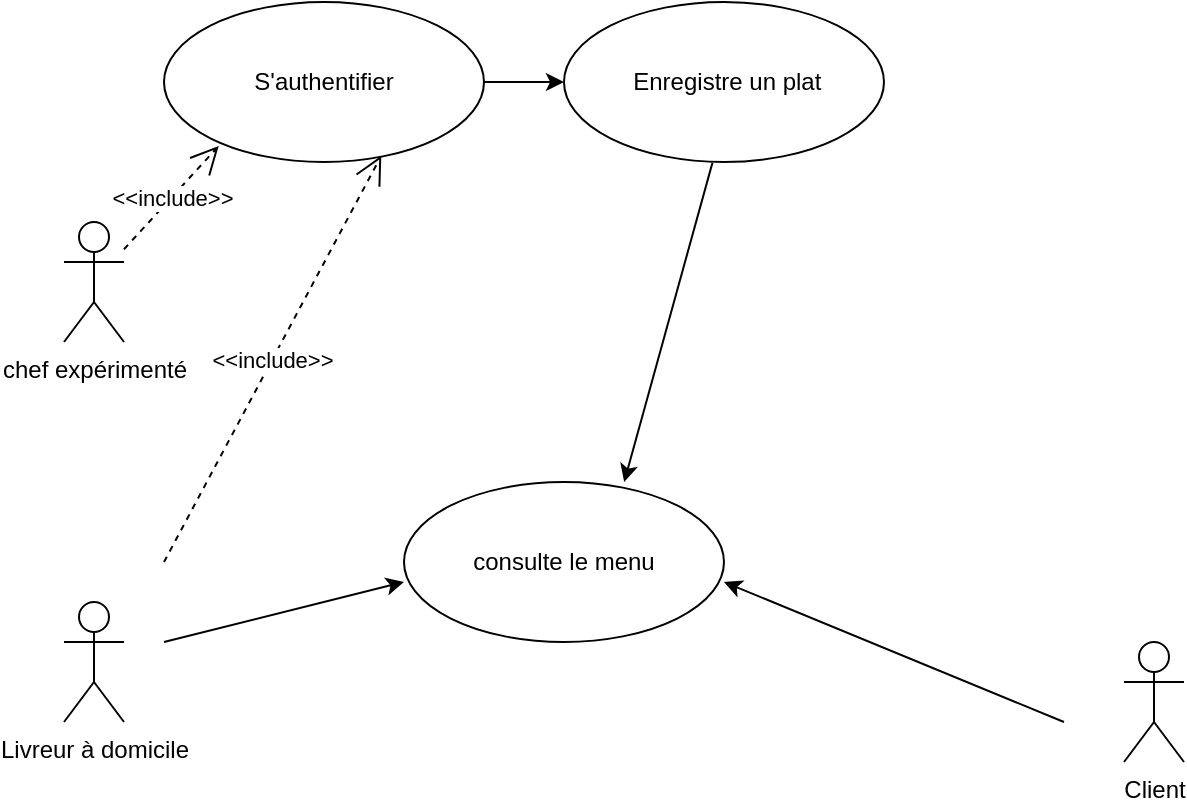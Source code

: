 <mxfile version="20.2.0" type="github"><diagram id="f65KI2HB5In2QQvOmHiV" name="Page-1"><mxGraphModel dx="981" dy="519" grid="1" gridSize="10" guides="1" tooltips="1" connect="1" arrows="1" fold="1" page="1" pageScale="1" pageWidth="850" pageHeight="1100" math="0" shadow="0"><root><mxCell id="0"/><mxCell id="1" parent="0"/><mxCell id="GRSJy6BLNA-01PtSvCOn-1" value="&lt;div&gt;&amp;nbsp;Enregistre un plat&lt;br&gt;&lt;/div&gt;" style="ellipse;whiteSpace=wrap;html=1;fontFamily=Helvetica;fontSize=12;" parent="1" vertex="1"><mxGeometry x="360" y="40" width="160" height="80" as="geometry"/></mxCell><mxCell id="GRSJy6BLNA-01PtSvCOn-2" value="&lt;font style=&quot;font-size: 12px;&quot; face=&quot;Helvetica&quot;&gt;&lt;span id=&quot;docs-internal-guid-d50050bc-7fff-994a-3e60-8d328730251a&quot; style=&quot;color: rgb(0, 0, 0); background-color: transparent; font-style: normal; font-variant: normal; text-decoration: none; vertical-align: baseline;&quot;&gt;chef expérimenté&lt;/span&gt;&lt;/font&gt;" style="shape=umlActor;verticalLabelPosition=bottom;verticalAlign=top;html=1;" parent="1" vertex="1"><mxGeometry x="110" y="150" width="30" height="60" as="geometry"/></mxCell><mxCell id="GRSJy6BLNA-01PtSvCOn-4" value="Client" style="shape=umlActor;verticalLabelPosition=bottom;verticalAlign=top;html=1;" parent="1" vertex="1"><mxGeometry x="640" y="360" width="30" height="60" as="geometry"/></mxCell><mxCell id="GRSJy6BLNA-01PtSvCOn-7" value="consulte le menu" style="ellipse;whiteSpace=wrap;html=1;" parent="1" vertex="1"><mxGeometry x="280" y="280" width="160" height="80" as="geometry"/></mxCell><mxCell id="jJfzDPhYmshElaF9zIT1-2" value="" style="endArrow=classic;html=1;rounded=0;entryX=1;entryY=0.625;entryDx=0;entryDy=0;entryPerimeter=0;" edge="1" parent="1" target="GRSJy6BLNA-01PtSvCOn-7"><mxGeometry width="50" height="50" relative="1" as="geometry"><mxPoint x="610" y="400" as="sourcePoint"/><mxPoint x="560" y="430" as="targetPoint"/></mxGeometry></mxCell><mxCell id="jJfzDPhYmshElaF9zIT1-6" value="S'authentifier" style="ellipse;whiteSpace=wrap;html=1;" vertex="1" parent="1"><mxGeometry x="160" y="40" width="160" height="80" as="geometry"/></mxCell><mxCell id="jJfzDPhYmshElaF9zIT1-7" value="&amp;lt;&amp;lt;include&amp;gt;&amp;gt;" style="endArrow=open;endSize=12;dashed=1;html=1;rounded=0;entryX=0.171;entryY=0.9;entryDx=0;entryDy=0;entryPerimeter=0;" edge="1" parent="1" source="GRSJy6BLNA-01PtSvCOn-2" target="jJfzDPhYmshElaF9zIT1-6"><mxGeometry width="160" relative="1" as="geometry"><mxPoint x="340" y="350" as="sourcePoint"/><mxPoint x="500" y="350" as="targetPoint"/></mxGeometry></mxCell><mxCell id="jJfzDPhYmshElaF9zIT1-9" value="" style="endArrow=classic;html=1;rounded=0;entryX=0;entryY=0.5;entryDx=0;entryDy=0;exitX=1;exitY=0.5;exitDx=0;exitDy=0;" edge="1" parent="1" source="jJfzDPhYmshElaF9zIT1-6" target="GRSJy6BLNA-01PtSvCOn-1"><mxGeometry width="50" height="50" relative="1" as="geometry"><mxPoint x="260" y="260" as="sourcePoint"/><mxPoint x="310" y="210" as="targetPoint"/></mxGeometry></mxCell><mxCell id="jJfzDPhYmshElaF9zIT1-10" value="&lt;div&gt;Livreur à domicile&lt;/div&gt;" style="shape=umlActor;verticalLabelPosition=bottom;verticalAlign=top;html=1;" vertex="1" parent="1"><mxGeometry x="110" y="340" width="30" height="60" as="geometry"/></mxCell><mxCell id="jJfzDPhYmshElaF9zIT1-11" value="" style="endArrow=classic;html=1;rounded=0;entryX=0;entryY=0.625;entryDx=0;entryDy=0;entryPerimeter=0;" edge="1" parent="1" target="GRSJy6BLNA-01PtSvCOn-7"><mxGeometry width="50" height="50" relative="1" as="geometry"><mxPoint x="160" y="360" as="sourcePoint"/><mxPoint x="310" y="230" as="targetPoint"/></mxGeometry></mxCell><mxCell id="jJfzDPhYmshElaF9zIT1-12" value="" style="endArrow=classic;html=1;rounded=0;exitX=0.464;exitY=1.004;exitDx=0;exitDy=0;exitPerimeter=0;entryX=0.688;entryY=0;entryDx=0;entryDy=0;entryPerimeter=0;" edge="1" parent="1" source="GRSJy6BLNA-01PtSvCOn-1" target="GRSJy6BLNA-01PtSvCOn-7"><mxGeometry width="50" height="50" relative="1" as="geometry"><mxPoint x="260" y="280" as="sourcePoint"/><mxPoint x="310" y="230" as="targetPoint"/></mxGeometry></mxCell><mxCell id="jJfzDPhYmshElaF9zIT1-13" value="&amp;lt;&amp;lt;include&amp;gt;&amp;gt;" style="endArrow=open;endSize=12;dashed=1;html=1;rounded=0;entryX=0.679;entryY=0.961;entryDx=0;entryDy=0;entryPerimeter=0;" edge="1" parent="1" target="jJfzDPhYmshElaF9zIT1-6"><mxGeometry width="160" relative="1" as="geometry"><mxPoint x="160" y="320" as="sourcePoint"/><mxPoint x="370" y="250" as="targetPoint"/></mxGeometry></mxCell></root></mxGraphModel></diagram></mxfile>